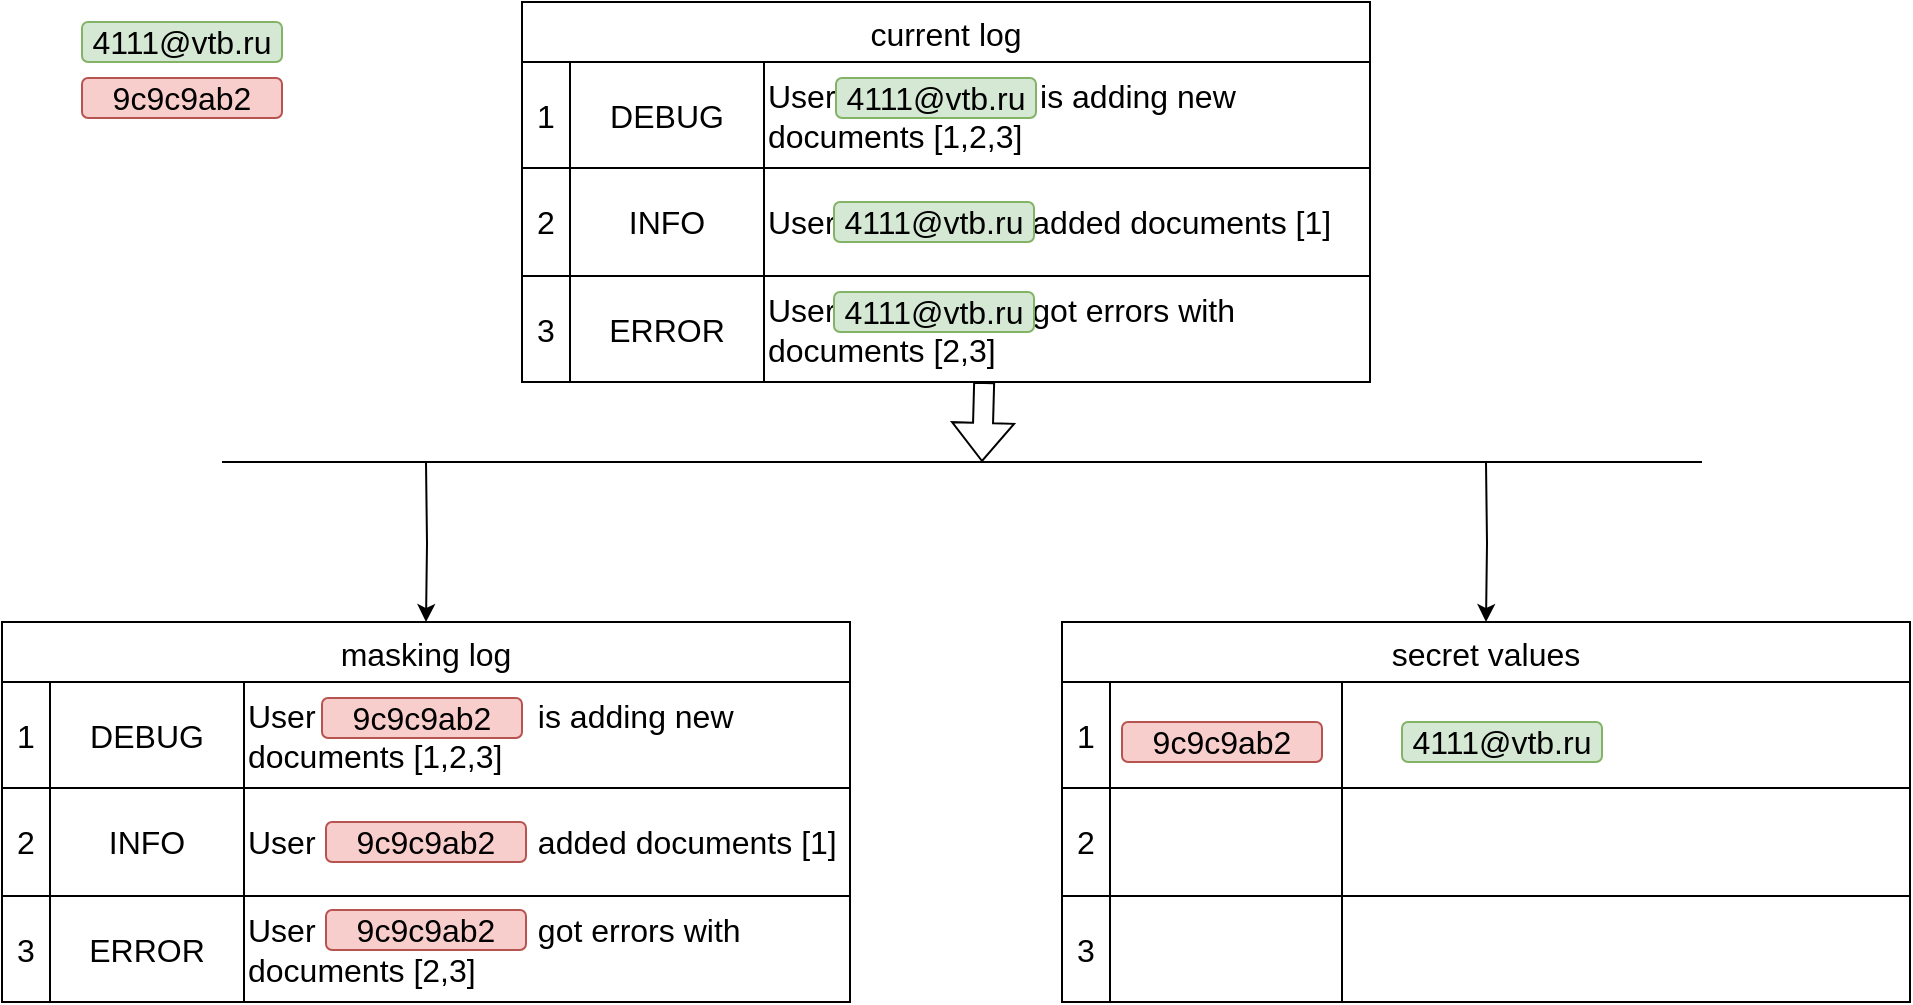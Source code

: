<mxfile version="24.7.14">
  <diagram name="Страница — 1" id="ycBE9Uw_m0Uyuw0VL6rL">
    <mxGraphModel dx="1676" dy="527" grid="1" gridSize="10" guides="1" tooltips="1" connect="1" arrows="1" fold="1" page="1" pageScale="1" pageWidth="827" pageHeight="1169" math="0" shadow="0">
      <root>
        <mxCell id="0" />
        <mxCell id="1" parent="0" />
        <mxCell id="FCLQX8WhkADZpLjB1fGC-27" value="secret values" style="shape=table;startSize=30;container=1;collapsible=0;childLayout=tableLayout;strokeColor=default;fontSize=16;" vertex="1" parent="1">
          <mxGeometry x="480" y="410" width="424" height="190" as="geometry" />
        </mxCell>
        <mxCell id="FCLQX8WhkADZpLjB1fGC-28" value="" style="shape=tableRow;horizontal=0;startSize=0;swimlaneHead=0;swimlaneBody=0;strokeColor=inherit;top=0;left=0;bottom=0;right=0;collapsible=0;dropTarget=0;fillColor=none;points=[[0,0.5],[1,0.5]];portConstraint=eastwest;fontSize=16;" vertex="1" parent="FCLQX8WhkADZpLjB1fGC-27">
          <mxGeometry y="30" width="424" height="53" as="geometry" />
        </mxCell>
        <mxCell id="FCLQX8WhkADZpLjB1fGC-29" value="1" style="shape=partialRectangle;html=1;whiteSpace=wrap;connectable=0;strokeColor=inherit;overflow=hidden;fillColor=none;top=0;left=0;bottom=0;right=0;pointerEvents=1;fontSize=16;" vertex="1" parent="FCLQX8WhkADZpLjB1fGC-28">
          <mxGeometry width="24" height="53" as="geometry">
            <mxRectangle width="24" height="53" as="alternateBounds" />
          </mxGeometry>
        </mxCell>
        <mxCell id="FCLQX8WhkADZpLjB1fGC-30" value="" style="shape=partialRectangle;html=1;whiteSpace=wrap;connectable=0;strokeColor=inherit;overflow=hidden;fillColor=none;top=0;left=0;bottom=0;right=0;pointerEvents=1;fontSize=16;" vertex="1" parent="FCLQX8WhkADZpLjB1fGC-28">
          <mxGeometry x="24" width="116" height="53" as="geometry">
            <mxRectangle width="116" height="53" as="alternateBounds" />
          </mxGeometry>
        </mxCell>
        <mxCell id="FCLQX8WhkADZpLjB1fGC-31" value="" style="shape=partialRectangle;html=1;whiteSpace=wrap;connectable=0;strokeColor=inherit;overflow=hidden;fillColor=none;top=0;left=0;bottom=0;right=0;pointerEvents=1;fontSize=16;align=left;" vertex="1" parent="FCLQX8WhkADZpLjB1fGC-28">
          <mxGeometry x="140" width="284" height="53" as="geometry">
            <mxRectangle width="284" height="53" as="alternateBounds" />
          </mxGeometry>
        </mxCell>
        <mxCell id="FCLQX8WhkADZpLjB1fGC-32" value="" style="shape=tableRow;horizontal=0;startSize=0;swimlaneHead=0;swimlaneBody=0;strokeColor=inherit;top=0;left=0;bottom=0;right=0;collapsible=0;dropTarget=0;fillColor=none;points=[[0,0.5],[1,0.5]];portConstraint=eastwest;fontSize=16;" vertex="1" parent="FCLQX8WhkADZpLjB1fGC-27">
          <mxGeometry y="83" width="424" height="54" as="geometry" />
        </mxCell>
        <mxCell id="FCLQX8WhkADZpLjB1fGC-33" value="2" style="shape=partialRectangle;html=1;whiteSpace=wrap;connectable=0;strokeColor=inherit;overflow=hidden;fillColor=none;top=0;left=0;bottom=0;right=0;pointerEvents=1;fontSize=16;" vertex="1" parent="FCLQX8WhkADZpLjB1fGC-32">
          <mxGeometry width="24" height="54" as="geometry">
            <mxRectangle width="24" height="54" as="alternateBounds" />
          </mxGeometry>
        </mxCell>
        <mxCell id="FCLQX8WhkADZpLjB1fGC-34" value="" style="shape=partialRectangle;html=1;whiteSpace=wrap;connectable=0;strokeColor=inherit;overflow=hidden;fillColor=none;top=0;left=0;bottom=0;right=0;pointerEvents=1;fontSize=16;" vertex="1" parent="FCLQX8WhkADZpLjB1fGC-32">
          <mxGeometry x="24" width="116" height="54" as="geometry">
            <mxRectangle width="116" height="54" as="alternateBounds" />
          </mxGeometry>
        </mxCell>
        <mxCell id="FCLQX8WhkADZpLjB1fGC-35" value="" style="shape=partialRectangle;html=1;whiteSpace=wrap;connectable=0;strokeColor=inherit;overflow=hidden;fillColor=none;top=0;left=0;bottom=0;right=0;pointerEvents=1;fontSize=16;align=left;" vertex="1" parent="FCLQX8WhkADZpLjB1fGC-32">
          <mxGeometry x="140" width="284" height="54" as="geometry">
            <mxRectangle width="284" height="54" as="alternateBounds" />
          </mxGeometry>
        </mxCell>
        <mxCell id="FCLQX8WhkADZpLjB1fGC-36" value="" style="shape=tableRow;horizontal=0;startSize=0;swimlaneHead=0;swimlaneBody=0;strokeColor=inherit;top=0;left=0;bottom=0;right=0;collapsible=0;dropTarget=0;fillColor=none;points=[[0,0.5],[1,0.5]];portConstraint=eastwest;fontSize=16;" vertex="1" parent="FCLQX8WhkADZpLjB1fGC-27">
          <mxGeometry y="137" width="424" height="53" as="geometry" />
        </mxCell>
        <mxCell id="FCLQX8WhkADZpLjB1fGC-37" value="3" style="shape=partialRectangle;html=1;whiteSpace=wrap;connectable=0;strokeColor=inherit;overflow=hidden;fillColor=none;top=0;left=0;bottom=0;right=0;pointerEvents=1;fontSize=16;" vertex="1" parent="FCLQX8WhkADZpLjB1fGC-36">
          <mxGeometry width="24" height="53" as="geometry">
            <mxRectangle width="24" height="53" as="alternateBounds" />
          </mxGeometry>
        </mxCell>
        <mxCell id="FCLQX8WhkADZpLjB1fGC-38" value="" style="shape=partialRectangle;html=1;whiteSpace=wrap;connectable=0;strokeColor=inherit;overflow=hidden;fillColor=none;top=0;left=0;bottom=0;right=0;pointerEvents=1;fontSize=16;" vertex="1" parent="FCLQX8WhkADZpLjB1fGC-36">
          <mxGeometry x="24" width="116" height="53" as="geometry">
            <mxRectangle width="116" height="53" as="alternateBounds" />
          </mxGeometry>
        </mxCell>
        <mxCell id="FCLQX8WhkADZpLjB1fGC-39" value="" style="shape=partialRectangle;html=1;whiteSpace=wrap;connectable=0;strokeColor=inherit;overflow=hidden;fillColor=none;top=0;left=0;bottom=0;right=0;pointerEvents=1;fontSize=16;align=left;" vertex="1" parent="FCLQX8WhkADZpLjB1fGC-36">
          <mxGeometry x="140" width="284" height="53" as="geometry">
            <mxRectangle width="284" height="53" as="alternateBounds" />
          </mxGeometry>
        </mxCell>
        <mxCell id="FCLQX8WhkADZpLjB1fGC-1" value="current log" style="shape=table;startSize=30;container=1;collapsible=0;childLayout=tableLayout;strokeColor=default;fontSize=16;" vertex="1" parent="1">
          <mxGeometry x="210" y="100" width="424" height="190" as="geometry" />
        </mxCell>
        <mxCell id="FCLQX8WhkADZpLjB1fGC-2" value="" style="shape=tableRow;horizontal=0;startSize=0;swimlaneHead=0;swimlaneBody=0;strokeColor=inherit;top=0;left=0;bottom=0;right=0;collapsible=0;dropTarget=0;fillColor=none;points=[[0,0.5],[1,0.5]];portConstraint=eastwest;fontSize=16;" vertex="1" parent="FCLQX8WhkADZpLjB1fGC-1">
          <mxGeometry y="30" width="424" height="53" as="geometry" />
        </mxCell>
        <mxCell id="FCLQX8WhkADZpLjB1fGC-3" value="1" style="shape=partialRectangle;html=1;whiteSpace=wrap;connectable=0;strokeColor=inherit;overflow=hidden;fillColor=none;top=0;left=0;bottom=0;right=0;pointerEvents=1;fontSize=16;" vertex="1" parent="FCLQX8WhkADZpLjB1fGC-2">
          <mxGeometry width="24" height="53" as="geometry">
            <mxRectangle width="24" height="53" as="alternateBounds" />
          </mxGeometry>
        </mxCell>
        <mxCell id="FCLQX8WhkADZpLjB1fGC-4" value="DEBUG" style="shape=partialRectangle;html=1;whiteSpace=wrap;connectable=0;strokeColor=inherit;overflow=hidden;fillColor=none;top=0;left=0;bottom=0;right=0;pointerEvents=1;fontSize=16;" vertex="1" parent="FCLQX8WhkADZpLjB1fGC-2">
          <mxGeometry x="24" width="97" height="53" as="geometry">
            <mxRectangle width="97" height="53" as="alternateBounds" />
          </mxGeometry>
        </mxCell>
        <mxCell id="FCLQX8WhkADZpLjB1fGC-5" value="User&amp;nbsp; &amp;nbsp; &amp;nbsp; &amp;nbsp; &amp;nbsp; &amp;nbsp; &amp;nbsp; &amp;nbsp; &amp;nbsp; &amp;nbsp; &amp;nbsp;&amp;nbsp; is adding new documents [1,2,3]" style="shape=partialRectangle;html=1;whiteSpace=wrap;connectable=0;strokeColor=inherit;overflow=hidden;fillColor=none;top=0;left=0;bottom=0;right=0;pointerEvents=1;fontSize=16;align=left;" vertex="1" parent="FCLQX8WhkADZpLjB1fGC-2">
          <mxGeometry x="121" width="303" height="53" as="geometry">
            <mxRectangle width="303" height="53" as="alternateBounds" />
          </mxGeometry>
        </mxCell>
        <mxCell id="FCLQX8WhkADZpLjB1fGC-6" value="" style="shape=tableRow;horizontal=0;startSize=0;swimlaneHead=0;swimlaneBody=0;strokeColor=inherit;top=0;left=0;bottom=0;right=0;collapsible=0;dropTarget=0;fillColor=none;points=[[0,0.5],[1,0.5]];portConstraint=eastwest;fontSize=16;" vertex="1" parent="FCLQX8WhkADZpLjB1fGC-1">
          <mxGeometry y="83" width="424" height="54" as="geometry" />
        </mxCell>
        <mxCell id="FCLQX8WhkADZpLjB1fGC-7" value="2" style="shape=partialRectangle;html=1;whiteSpace=wrap;connectable=0;strokeColor=inherit;overflow=hidden;fillColor=none;top=0;left=0;bottom=0;right=0;pointerEvents=1;fontSize=16;" vertex="1" parent="FCLQX8WhkADZpLjB1fGC-6">
          <mxGeometry width="24" height="54" as="geometry">
            <mxRectangle width="24" height="54" as="alternateBounds" />
          </mxGeometry>
        </mxCell>
        <mxCell id="FCLQX8WhkADZpLjB1fGC-8" value="INFO" style="shape=partialRectangle;html=1;whiteSpace=wrap;connectable=0;strokeColor=inherit;overflow=hidden;fillColor=none;top=0;left=0;bottom=0;right=0;pointerEvents=1;fontSize=16;" vertex="1" parent="FCLQX8WhkADZpLjB1fGC-6">
          <mxGeometry x="24" width="97" height="54" as="geometry">
            <mxRectangle width="97" height="54" as="alternateBounds" />
          </mxGeometry>
        </mxCell>
        <mxCell id="FCLQX8WhkADZpLjB1fGC-9" value="User 4111@vtb.ru added documents [1]" style="shape=partialRectangle;html=1;whiteSpace=wrap;connectable=0;strokeColor=inherit;overflow=hidden;fillColor=none;top=0;left=0;bottom=0;right=0;pointerEvents=1;fontSize=16;align=left;" vertex="1" parent="FCLQX8WhkADZpLjB1fGC-6">
          <mxGeometry x="121" width="303" height="54" as="geometry">
            <mxRectangle width="303" height="54" as="alternateBounds" />
          </mxGeometry>
        </mxCell>
        <mxCell id="FCLQX8WhkADZpLjB1fGC-10" value="" style="shape=tableRow;horizontal=0;startSize=0;swimlaneHead=0;swimlaneBody=0;strokeColor=inherit;top=0;left=0;bottom=0;right=0;collapsible=0;dropTarget=0;fillColor=none;points=[[0,0.5],[1,0.5]];portConstraint=eastwest;fontSize=16;" vertex="1" parent="FCLQX8WhkADZpLjB1fGC-1">
          <mxGeometry y="137" width="424" height="53" as="geometry" />
        </mxCell>
        <mxCell id="FCLQX8WhkADZpLjB1fGC-11" value="3" style="shape=partialRectangle;html=1;whiteSpace=wrap;connectable=0;strokeColor=inherit;overflow=hidden;fillColor=none;top=0;left=0;bottom=0;right=0;pointerEvents=1;fontSize=16;" vertex="1" parent="FCLQX8WhkADZpLjB1fGC-10">
          <mxGeometry width="24" height="53" as="geometry">
            <mxRectangle width="24" height="53" as="alternateBounds" />
          </mxGeometry>
        </mxCell>
        <mxCell id="FCLQX8WhkADZpLjB1fGC-12" value="ERROR" style="shape=partialRectangle;html=1;whiteSpace=wrap;connectable=0;strokeColor=inherit;overflow=hidden;fillColor=none;top=0;left=0;bottom=0;right=0;pointerEvents=1;fontSize=16;" vertex="1" parent="FCLQX8WhkADZpLjB1fGC-10">
          <mxGeometry x="24" width="97" height="53" as="geometry">
            <mxRectangle width="97" height="53" as="alternateBounds" />
          </mxGeometry>
        </mxCell>
        <mxCell id="FCLQX8WhkADZpLjB1fGC-13" value="User 4111@vtb.ru got errors with documents [2,3]" style="shape=partialRectangle;html=1;whiteSpace=wrap;connectable=0;strokeColor=inherit;overflow=hidden;fillColor=none;top=0;left=0;bottom=0;right=0;pointerEvents=1;fontSize=16;align=left;" vertex="1" parent="FCLQX8WhkADZpLjB1fGC-10">
          <mxGeometry x="121" width="303" height="53" as="geometry">
            <mxRectangle width="303" height="53" as="alternateBounds" />
          </mxGeometry>
        </mxCell>
        <mxCell id="FCLQX8WhkADZpLjB1fGC-42" style="edgeStyle=orthogonalEdgeStyle;rounded=0;orthogonalLoop=1;jettySize=auto;html=1;" edge="1" parent="1" target="FCLQX8WhkADZpLjB1fGC-14">
          <mxGeometry relative="1" as="geometry">
            <mxPoint x="162" y="330" as="sourcePoint" />
          </mxGeometry>
        </mxCell>
        <mxCell id="FCLQX8WhkADZpLjB1fGC-14" value="masking log" style="shape=table;startSize=30;container=1;collapsible=0;childLayout=tableLayout;strokeColor=default;fontSize=16;" vertex="1" parent="1">
          <mxGeometry x="-50" y="410" width="424" height="190" as="geometry" />
        </mxCell>
        <mxCell id="FCLQX8WhkADZpLjB1fGC-15" value="" style="shape=tableRow;horizontal=0;startSize=0;swimlaneHead=0;swimlaneBody=0;strokeColor=inherit;top=0;left=0;bottom=0;right=0;collapsible=0;dropTarget=0;fillColor=none;points=[[0,0.5],[1,0.5]];portConstraint=eastwest;fontSize=16;" vertex="1" parent="FCLQX8WhkADZpLjB1fGC-14">
          <mxGeometry y="30" width="424" height="53" as="geometry" />
        </mxCell>
        <mxCell id="FCLQX8WhkADZpLjB1fGC-16" value="1" style="shape=partialRectangle;html=1;whiteSpace=wrap;connectable=0;strokeColor=inherit;overflow=hidden;fillColor=none;top=0;left=0;bottom=0;right=0;pointerEvents=1;fontSize=16;" vertex="1" parent="FCLQX8WhkADZpLjB1fGC-15">
          <mxGeometry width="24" height="53" as="geometry">
            <mxRectangle width="24" height="53" as="alternateBounds" />
          </mxGeometry>
        </mxCell>
        <mxCell id="FCLQX8WhkADZpLjB1fGC-17" value="DEBUG" style="shape=partialRectangle;html=1;whiteSpace=wrap;connectable=0;strokeColor=inherit;overflow=hidden;fillColor=none;top=0;left=0;bottom=0;right=0;pointerEvents=1;fontSize=16;" vertex="1" parent="FCLQX8WhkADZpLjB1fGC-15">
          <mxGeometry x="24" width="97" height="53" as="geometry">
            <mxRectangle width="97" height="53" as="alternateBounds" />
          </mxGeometry>
        </mxCell>
        <mxCell id="FCLQX8WhkADZpLjB1fGC-18" value="User &amp;nbsp; &amp;nbsp; &amp;nbsp; &amp;nbsp; &amp;nbsp;&amp;nbsp; &amp;nbsp; &amp;nbsp; &amp;nbsp; &amp;nbsp; &amp;nbsp;&amp;nbsp;&amp;nbsp;&amp;nbsp; is adding new documents [1,2,3]" style="shape=partialRectangle;html=1;whiteSpace=wrap;connectable=0;strokeColor=inherit;overflow=hidden;fillColor=none;top=0;left=0;bottom=0;right=0;pointerEvents=1;fontSize=16;align=left;" vertex="1" parent="FCLQX8WhkADZpLjB1fGC-15">
          <mxGeometry x="121" width="303" height="53" as="geometry">
            <mxRectangle width="303" height="53" as="alternateBounds" />
          </mxGeometry>
        </mxCell>
        <mxCell id="FCLQX8WhkADZpLjB1fGC-19" value="" style="shape=tableRow;horizontal=0;startSize=0;swimlaneHead=0;swimlaneBody=0;strokeColor=inherit;top=0;left=0;bottom=0;right=0;collapsible=0;dropTarget=0;fillColor=none;points=[[0,0.5],[1,0.5]];portConstraint=eastwest;fontSize=16;" vertex="1" parent="FCLQX8WhkADZpLjB1fGC-14">
          <mxGeometry y="83" width="424" height="54" as="geometry" />
        </mxCell>
        <mxCell id="FCLQX8WhkADZpLjB1fGC-20" value="2" style="shape=partialRectangle;html=1;whiteSpace=wrap;connectable=0;strokeColor=inherit;overflow=hidden;fillColor=none;top=0;left=0;bottom=0;right=0;pointerEvents=1;fontSize=16;" vertex="1" parent="FCLQX8WhkADZpLjB1fGC-19">
          <mxGeometry width="24" height="54" as="geometry">
            <mxRectangle width="24" height="54" as="alternateBounds" />
          </mxGeometry>
        </mxCell>
        <mxCell id="FCLQX8WhkADZpLjB1fGC-21" value="INFO" style="shape=partialRectangle;html=1;whiteSpace=wrap;connectable=0;strokeColor=inherit;overflow=hidden;fillColor=none;top=0;left=0;bottom=0;right=0;pointerEvents=1;fontSize=16;" vertex="1" parent="FCLQX8WhkADZpLjB1fGC-19">
          <mxGeometry x="24" width="97" height="54" as="geometry">
            <mxRectangle width="97" height="54" as="alternateBounds" />
          </mxGeometry>
        </mxCell>
        <mxCell id="FCLQX8WhkADZpLjB1fGC-22" value="User &amp;nbsp; &amp;nbsp; &amp;nbsp; &amp;nbsp; &amp;nbsp; &amp;nbsp; &amp;nbsp; &amp;nbsp; &amp;nbsp; &amp;nbsp; &amp;nbsp; &amp;nbsp; added documents [1]" style="shape=partialRectangle;html=1;whiteSpace=wrap;connectable=0;strokeColor=inherit;overflow=hidden;fillColor=none;top=0;left=0;bottom=0;right=0;pointerEvents=1;fontSize=16;align=left;" vertex="1" parent="FCLQX8WhkADZpLjB1fGC-19">
          <mxGeometry x="121" width="303" height="54" as="geometry">
            <mxRectangle width="303" height="54" as="alternateBounds" />
          </mxGeometry>
        </mxCell>
        <mxCell id="FCLQX8WhkADZpLjB1fGC-23" value="" style="shape=tableRow;horizontal=0;startSize=0;swimlaneHead=0;swimlaneBody=0;strokeColor=inherit;top=0;left=0;bottom=0;right=0;collapsible=0;dropTarget=0;fillColor=none;points=[[0,0.5],[1,0.5]];portConstraint=eastwest;fontSize=16;" vertex="1" parent="FCLQX8WhkADZpLjB1fGC-14">
          <mxGeometry y="137" width="424" height="53" as="geometry" />
        </mxCell>
        <mxCell id="FCLQX8WhkADZpLjB1fGC-24" value="3" style="shape=partialRectangle;html=1;whiteSpace=wrap;connectable=0;strokeColor=inherit;overflow=hidden;fillColor=none;top=0;left=0;bottom=0;right=0;pointerEvents=1;fontSize=16;" vertex="1" parent="FCLQX8WhkADZpLjB1fGC-23">
          <mxGeometry width="24" height="53" as="geometry">
            <mxRectangle width="24" height="53" as="alternateBounds" />
          </mxGeometry>
        </mxCell>
        <mxCell id="FCLQX8WhkADZpLjB1fGC-25" value="ERROR" style="shape=partialRectangle;html=1;whiteSpace=wrap;connectable=0;strokeColor=inherit;overflow=hidden;fillColor=none;top=0;left=0;bottom=0;right=0;pointerEvents=1;fontSize=16;" vertex="1" parent="FCLQX8WhkADZpLjB1fGC-23">
          <mxGeometry x="24" width="97" height="53" as="geometry">
            <mxRectangle width="97" height="53" as="alternateBounds" />
          </mxGeometry>
        </mxCell>
        <mxCell id="FCLQX8WhkADZpLjB1fGC-26" value="User &amp;nbsp; &amp;nbsp; &amp;nbsp; &amp;nbsp; &amp;nbsp; &amp;nbsp; &amp;nbsp; &amp;nbsp; &amp;nbsp; &amp;nbsp; &amp;nbsp; &amp;nbsp;  got errors with documents [2,3]" style="shape=partialRectangle;html=1;whiteSpace=wrap;connectable=0;strokeColor=inherit;overflow=hidden;fillColor=none;top=0;left=0;bottom=0;right=0;pointerEvents=1;fontSize=16;align=left;" vertex="1" parent="FCLQX8WhkADZpLjB1fGC-23">
          <mxGeometry x="121" width="303" height="53" as="geometry">
            <mxRectangle width="303" height="53" as="alternateBounds" />
          </mxGeometry>
        </mxCell>
        <mxCell id="FCLQX8WhkADZpLjB1fGC-43" style="edgeStyle=orthogonalEdgeStyle;rounded=0;orthogonalLoop=1;jettySize=auto;html=1;" edge="1" parent="1" target="FCLQX8WhkADZpLjB1fGC-27">
          <mxGeometry relative="1" as="geometry">
            <mxPoint x="692" y="330" as="sourcePoint" />
          </mxGeometry>
        </mxCell>
        <mxCell id="FCLQX8WhkADZpLjB1fGC-40" value="" style="shape=flexArrow;endArrow=classic;html=1;rounded=0;exitX=0.545;exitY=1;exitDx=0;exitDy=0;exitPerimeter=0;" edge="1" parent="1" source="FCLQX8WhkADZpLjB1fGC-10">
          <mxGeometry width="50" height="50" relative="1" as="geometry">
            <mxPoint x="390" y="380" as="sourcePoint" />
            <mxPoint x="440" y="330" as="targetPoint" />
          </mxGeometry>
        </mxCell>
        <mxCell id="FCLQX8WhkADZpLjB1fGC-41" value="" style="endArrow=none;html=1;rounded=0;" edge="1" parent="1">
          <mxGeometry width="50" height="50" relative="1" as="geometry">
            <mxPoint x="60" y="330" as="sourcePoint" />
            <mxPoint x="800" y="330" as="targetPoint" />
          </mxGeometry>
        </mxCell>
        <UserObject label="4111@vtb.ru" id="FCLQX8WhkADZpLjB1fGC-50">
          <mxCell style="rounded=1;whiteSpace=wrap;html=1;fillColor=#d5e8d4;strokeColor=#82b366;verticalAlign=middle;fontSize=16;" vertex="1" parent="1">
            <mxGeometry x="-10" y="110" width="100" height="20" as="geometry" />
          </mxCell>
        </UserObject>
        <UserObject label="4111@vtb.ru" id="FCLQX8WhkADZpLjB1fGC-51">
          <mxCell style="rounded=1;whiteSpace=wrap;html=1;fillColor=#d5e8d4;strokeColor=#82b366;verticalAlign=middle;fontSize=16;" vertex="1" parent="1">
            <mxGeometry x="367" y="138" width="100" height="20" as="geometry" />
          </mxCell>
        </UserObject>
        <UserObject label="4111@vtb.ru" id="FCLQX8WhkADZpLjB1fGC-52">
          <mxCell style="rounded=1;whiteSpace=wrap;html=1;fillColor=#d5e8d4;strokeColor=#82b366;verticalAlign=middle;fontSize=16;" vertex="1" parent="1">
            <mxGeometry x="366" y="200" width="100" height="20" as="geometry" />
          </mxCell>
        </UserObject>
        <UserObject label="4111@vtb.ru" id="FCLQX8WhkADZpLjB1fGC-53">
          <mxCell style="rounded=1;whiteSpace=wrap;html=1;fillColor=#d5e8d4;strokeColor=#82b366;verticalAlign=middle;fontSize=16;" vertex="1" parent="1">
            <mxGeometry x="366" y="245" width="100" height="20" as="geometry" />
          </mxCell>
        </UserObject>
        <UserObject label="4111@vtb.ru" id="FCLQX8WhkADZpLjB1fGC-54">
          <mxCell style="rounded=1;whiteSpace=wrap;html=1;fillColor=#d5e8d4;strokeColor=#82b366;verticalAlign=middle;fontSize=16;" vertex="1" parent="1">
            <mxGeometry x="650" y="460" width="100" height="20" as="geometry" />
          </mxCell>
        </UserObject>
        <UserObject label="9c9c9ab2 " id="FCLQX8WhkADZpLjB1fGC-55">
          <mxCell style="rounded=1;whiteSpace=wrap;html=1;fillColor=#f8cecc;strokeColor=#b85450;verticalAlign=middle;fontSize=16;" vertex="1" parent="1">
            <mxGeometry x="-10" y="138" width="100" height="20" as="geometry" />
          </mxCell>
        </UserObject>
        <UserObject label="9c9c9ab2 " id="FCLQX8WhkADZpLjB1fGC-56">
          <mxCell style="rounded=1;whiteSpace=wrap;html=1;fillColor=#f8cecc;strokeColor=#b85450;verticalAlign=middle;fontSize=16;" vertex="1" parent="1">
            <mxGeometry x="110" y="448" width="100" height="20" as="geometry" />
          </mxCell>
        </UserObject>
        <UserObject label="9c9c9ab2 " id="FCLQX8WhkADZpLjB1fGC-57">
          <mxCell style="rounded=1;whiteSpace=wrap;html=1;fillColor=#f8cecc;strokeColor=#b85450;verticalAlign=middle;fontSize=16;" vertex="1" parent="1">
            <mxGeometry x="112" y="510" width="100" height="20" as="geometry" />
          </mxCell>
        </UserObject>
        <UserObject label="9c9c9ab2 " id="FCLQX8WhkADZpLjB1fGC-59">
          <mxCell style="rounded=1;whiteSpace=wrap;html=1;fillColor=#f8cecc;strokeColor=#b85450;verticalAlign=middle;fontSize=16;" vertex="1" parent="1">
            <mxGeometry x="112" y="554" width="100" height="20" as="geometry" />
          </mxCell>
        </UserObject>
        <UserObject label="9c9c9ab2 " id="FCLQX8WhkADZpLjB1fGC-60">
          <mxCell style="rounded=1;whiteSpace=wrap;html=1;fillColor=#f8cecc;strokeColor=#b85450;verticalAlign=middle;fontSize=16;" vertex="1" parent="1">
            <mxGeometry x="510" y="460" width="100" height="20" as="geometry" />
          </mxCell>
        </UserObject>
      </root>
    </mxGraphModel>
  </diagram>
</mxfile>
